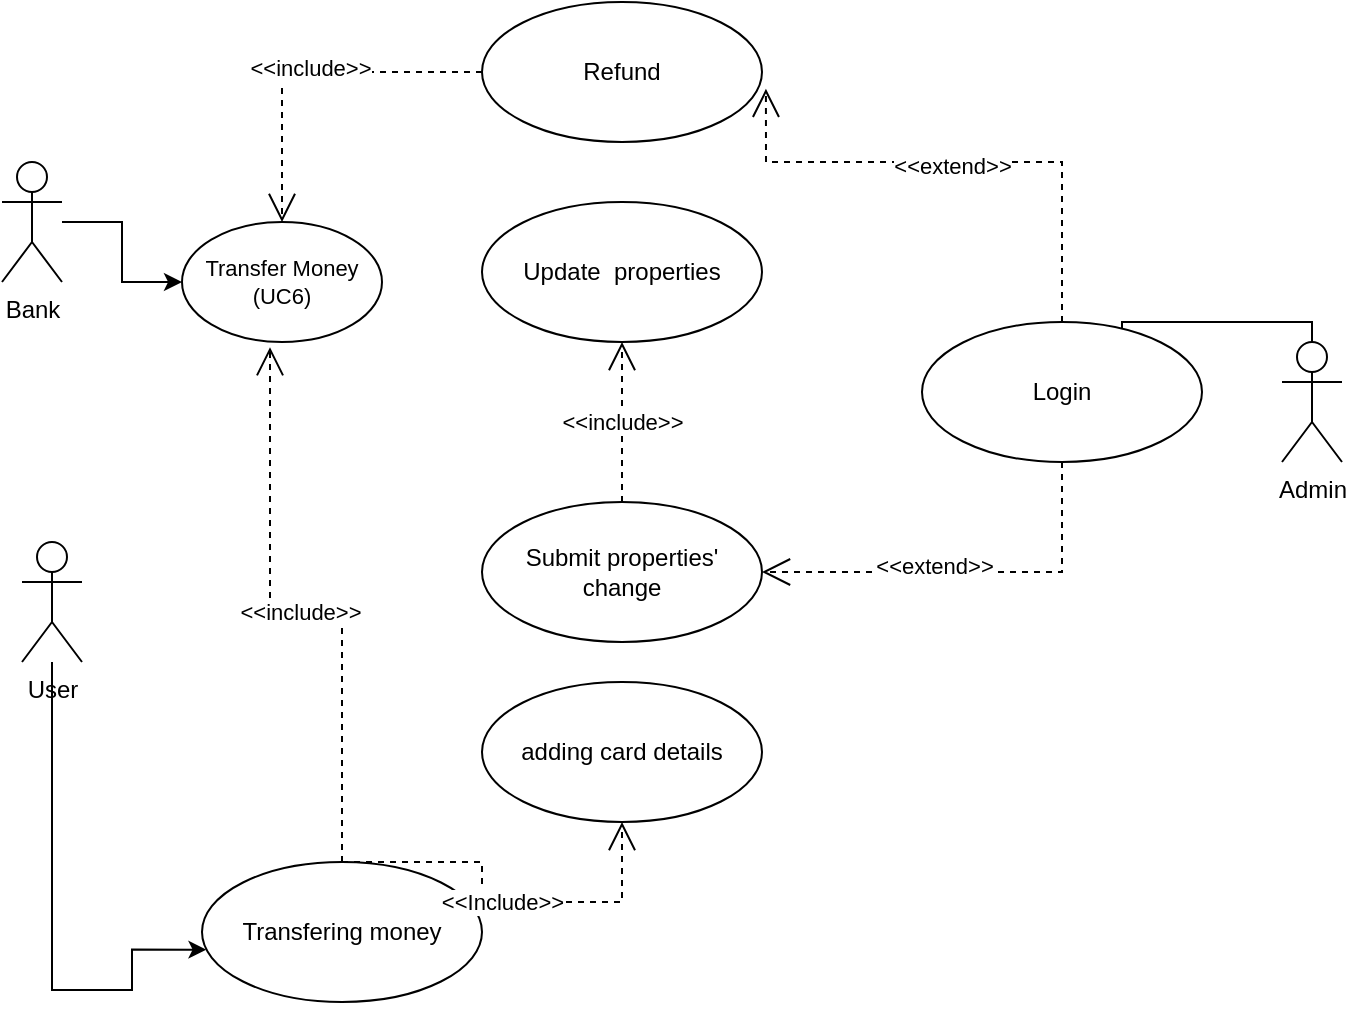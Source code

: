 <mxfile version="15.4.0" type="device"><diagram id="iTe_rJXWwrlR3ehilhQL" name="Page-1"><mxGraphModel dx="1024" dy="592" grid="1" gridSize="10" guides="1" tooltips="1" connect="1" arrows="1" fold="1" page="1" pageScale="1" pageWidth="850" pageHeight="1100" math="0" shadow="0"><root><mxCell id="0"/><mxCell id="1" parent="0"/><mxCell id="o6_ibgVwFG5AWmeTgAc--23" style="edgeStyle=orthogonalEdgeStyle;rounded=0;orthogonalLoop=1;jettySize=auto;html=1;entryX=0.016;entryY=0.626;entryDx=0;entryDy=0;entryPerimeter=0;" parent="1" source="o6_ibgVwFG5AWmeTgAc--1" target="o6_ibgVwFG5AWmeTgAc--24" edge="1"><mxGeometry relative="1" as="geometry"><mxPoint x="270" y="480" as="targetPoint"/><Array as="points"><mxPoint x="95" y="504"/></Array></mxGeometry></mxCell><mxCell id="o6_ibgVwFG5AWmeTgAc--1" value="User" style="shape=umlActor;verticalLabelPosition=bottom;verticalAlign=top;html=1;outlineConnect=0;" parent="1" vertex="1"><mxGeometry x="40" y="280" width="30" height="60" as="geometry"/></mxCell><mxCell id="o6_ibgVwFG5AWmeTgAc--8" style="edgeStyle=orthogonalEdgeStyle;rounded=0;orthogonalLoop=1;jettySize=auto;html=1;entryX=1;entryY=0.5;entryDx=0;entryDy=0;" parent="1" source="o6_ibgVwFG5AWmeTgAc--2" target="o6_ibgVwFG5AWmeTgAc--4" edge="1"><mxGeometry relative="1" as="geometry"><Array as="points"><mxPoint x="665" y="170"/><mxPoint x="590" y="170"/><mxPoint x="590" y="65"/></Array></mxGeometry></mxCell><mxCell id="o6_ibgVwFG5AWmeTgAc--2" value="Admin" style="shape=umlActor;verticalLabelPosition=bottom;verticalAlign=top;html=1;outlineConnect=0;" parent="1" vertex="1"><mxGeometry x="670" y="180" width="30" height="60" as="geometry"/></mxCell><mxCell id="o6_ibgVwFG5AWmeTgAc--21" style="edgeStyle=orthogonalEdgeStyle;rounded=0;orthogonalLoop=1;jettySize=auto;html=1;entryX=1.014;entryY=0.62;entryDx=0;entryDy=0;entryPerimeter=0;dashed=1;endArrow=open;endSize=12;" parent="1" source="o6_ibgVwFG5AWmeTgAc--4" target="o6_ibgVwFG5AWmeTgAc--20" edge="1"><mxGeometry relative="1" as="geometry"><Array as="points"><mxPoint x="560" y="90"/><mxPoint x="412" y="90"/></Array></mxGeometry></mxCell><mxCell id="breB3xBZI2QwONWfPsaD-7" value="&amp;lt;&amp;lt;extend&amp;gt;&amp;gt;" style="edgeLabel;html=1;align=center;verticalAlign=middle;resizable=0;points=[];" vertex="1" connectable="0" parent="o6_ibgVwFG5AWmeTgAc--21"><mxGeometry x="0.023" y="2" relative="1" as="geometry"><mxPoint as="offset"/></mxGeometry></mxCell><mxCell id="o6_ibgVwFG5AWmeTgAc--4" value="Login" style="ellipse;whiteSpace=wrap;html=1;" parent="1" vertex="1"><mxGeometry x="490" y="170" width="140" height="70" as="geometry"/></mxCell><mxCell id="o6_ibgVwFG5AWmeTgAc--10" value="Update&amp;nbsp; properties" style="ellipse;whiteSpace=wrap;html=1;" parent="1" vertex="1"><mxGeometry x="270" y="110" width="140" height="70" as="geometry"/></mxCell><mxCell id="o6_ibgVwFG5AWmeTgAc--11" value="Submit properties' change" style="ellipse;whiteSpace=wrap;html=1;" parent="1" vertex="1"><mxGeometry x="270" y="260" width="140" height="70" as="geometry"/></mxCell><mxCell id="o6_ibgVwFG5AWmeTgAc--12" style="edgeStyle=orthogonalEdgeStyle;rounded=0;orthogonalLoop=1;jettySize=auto;html=1;entryX=1;entryY=0.5;entryDx=0;entryDy=0;exitX=0.5;exitY=1;exitDx=0;exitDy=0;dashed=1;endArrow=open;endSize=12;" parent="1" source="o6_ibgVwFG5AWmeTgAc--4" target="o6_ibgVwFG5AWmeTgAc--11" edge="1"><mxGeometry relative="1" as="geometry"><mxPoint x="670" y="220" as="sourcePoint"/><mxPoint x="420" y="75" as="targetPoint"/><Array as="points"><mxPoint x="560" y="295"/></Array></mxGeometry></mxCell><mxCell id="breB3xBZI2QwONWfPsaD-8" value="&amp;lt;&amp;lt;extend&amp;gt;&amp;gt;" style="edgeLabel;html=1;align=center;verticalAlign=middle;resizable=0;points=[];" vertex="1" connectable="0" parent="o6_ibgVwFG5AWmeTgAc--12"><mxGeometry x="0.163" y="-3" relative="1" as="geometry"><mxPoint as="offset"/></mxGeometry></mxCell><mxCell id="o6_ibgVwFG5AWmeTgAc--16" value="&amp;lt;&amp;lt;include&amp;gt;&amp;gt;" style="endArrow=open;endSize=12;dashed=1;html=1;rounded=0;edgeStyle=orthogonalEdgeStyle;exitX=0.5;exitY=0;exitDx=0;exitDy=0;" parent="1" source="o6_ibgVwFG5AWmeTgAc--11" target="o6_ibgVwFG5AWmeTgAc--10" edge="1"><mxGeometry width="160" relative="1" as="geometry"><mxPoint x="340" y="250" as="sourcePoint"/><mxPoint x="450" y="190" as="targetPoint"/><Array as="points"/></mxGeometry></mxCell><mxCell id="breB3xBZI2QwONWfPsaD-9" style="edgeStyle=orthogonalEdgeStyle;rounded=0;orthogonalLoop=1;jettySize=auto;html=1;dashed=1;endArrow=open;endSize=12;" edge="1" parent="1" source="o6_ibgVwFG5AWmeTgAc--20" target="breB3xBZI2QwONWfPsaD-3"><mxGeometry relative="1" as="geometry"/></mxCell><mxCell id="breB3xBZI2QwONWfPsaD-11" value="&amp;lt;&amp;lt;include&amp;gt;&amp;gt;" style="edgeLabel;html=1;align=center;verticalAlign=middle;resizable=0;points=[];" vertex="1" connectable="0" parent="breB3xBZI2QwONWfPsaD-9"><mxGeometry x="-0.015" y="-2" relative="1" as="geometry"><mxPoint as="offset"/></mxGeometry></mxCell><mxCell id="o6_ibgVwFG5AWmeTgAc--20" value="Refund" style="ellipse;whiteSpace=wrap;html=1;" parent="1" vertex="1"><mxGeometry x="270" y="10" width="140" height="70" as="geometry"/></mxCell><mxCell id="o6_ibgVwFG5AWmeTgAc--22" value="adding card details" style="ellipse;whiteSpace=wrap;html=1;" parent="1" vertex="1"><mxGeometry x="270" y="350" width="140" height="70" as="geometry"/></mxCell><mxCell id="breB3xBZI2QwONWfPsaD-10" value="&amp;lt;&amp;lt;include&amp;gt;&amp;gt;" style="edgeStyle=orthogonalEdgeStyle;rounded=0;orthogonalLoop=1;jettySize=auto;html=1;entryX=0.44;entryY=1.043;entryDx=0;entryDy=0;entryPerimeter=0;dashed=1;endArrow=open;endSize=12;" edge="1" parent="1" source="o6_ibgVwFG5AWmeTgAc--24" target="breB3xBZI2QwONWfPsaD-3"><mxGeometry relative="1" as="geometry"/></mxCell><mxCell id="o6_ibgVwFG5AWmeTgAc--24" value="Transfering money" style="ellipse;whiteSpace=wrap;html=1;" parent="1" vertex="1"><mxGeometry x="130" y="440" width="140" height="70" as="geometry"/></mxCell><mxCell id="o6_ibgVwFG5AWmeTgAc--26" value="&amp;lt;&amp;lt;Include&amp;gt;&amp;gt;&lt;br&gt;" style="endArrow=open;endSize=12;dashed=1;html=1;rounded=0;edgeStyle=orthogonalEdgeStyle;exitX=0.5;exitY=0;exitDx=0;exitDy=0;entryX=0.5;entryY=1;entryDx=0;entryDy=0;" parent="1" source="o6_ibgVwFG5AWmeTgAc--24" target="o6_ibgVwFG5AWmeTgAc--22" edge="1"><mxGeometry width="160" relative="1" as="geometry"><mxPoint x="340" y="300" as="sourcePoint"/><mxPoint x="360" y="410" as="targetPoint"/><Array as="points"><mxPoint x="270" y="440"/><mxPoint x="270" y="460"/><mxPoint x="340" y="460"/></Array></mxGeometry></mxCell><mxCell id="breB3xBZI2QwONWfPsaD-1" style="edgeStyle=orthogonalEdgeStyle;rounded=0;orthogonalLoop=1;jettySize=auto;html=1;entryX=0;entryY=0.5;entryDx=0;entryDy=0;" edge="1" parent="1" source="breB3xBZI2QwONWfPsaD-2" target="breB3xBZI2QwONWfPsaD-3"><mxGeometry relative="1" as="geometry"/></mxCell><mxCell id="breB3xBZI2QwONWfPsaD-2" value="Bank" style="shape=umlActor;verticalLabelPosition=bottom;verticalAlign=top;html=1;outlineConnect=0;" vertex="1" parent="1"><mxGeometry x="30" y="90" width="30" height="60" as="geometry"/></mxCell><mxCell id="breB3xBZI2QwONWfPsaD-3" value="Transfer Money&lt;br style=&quot;font-size: 11px;&quot;&gt;(UC6)" style="ellipse;whiteSpace=wrap;html=1;fontSize=11;" vertex="1" parent="1"><mxGeometry x="120" y="120" width="100" height="60" as="geometry"/></mxCell></root></mxGraphModel></diagram></mxfile>